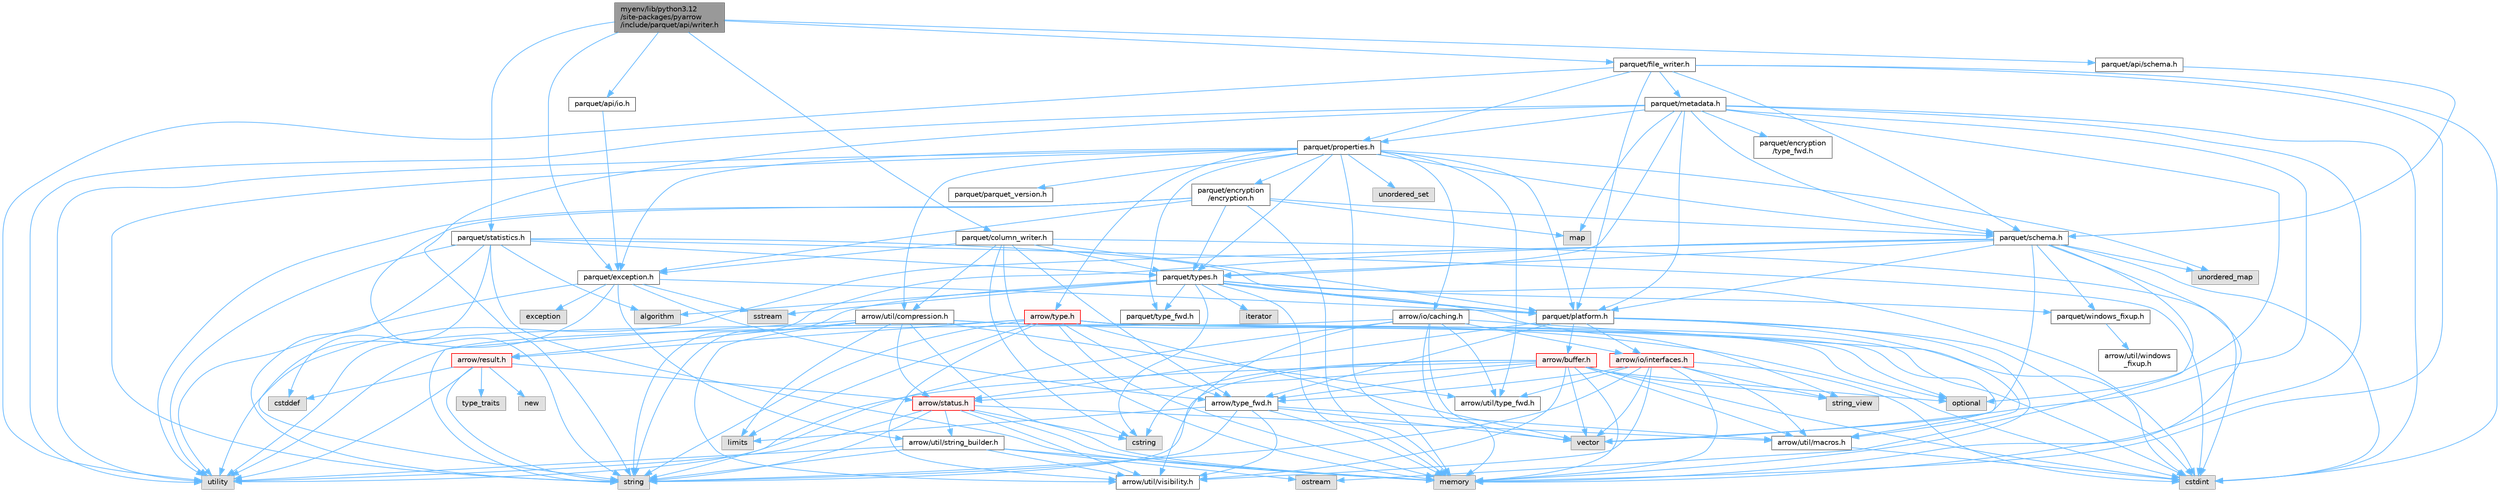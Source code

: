 digraph "myenv/lib/python3.12/site-packages/pyarrow/include/parquet/api/writer.h"
{
 // LATEX_PDF_SIZE
  bgcolor="transparent";
  edge [fontname=Helvetica,fontsize=10,labelfontname=Helvetica,labelfontsize=10];
  node [fontname=Helvetica,fontsize=10,shape=box,height=0.2,width=0.4];
  Node1 [id="Node000001",label="myenv/lib/python3.12\l/site-packages/pyarrow\l/include/parquet/api/writer.h",height=0.2,width=0.4,color="gray40", fillcolor="grey60", style="filled", fontcolor="black",tooltip=" "];
  Node1 -> Node2 [id="edge1_Node000001_Node000002",color="steelblue1",style="solid",tooltip=" "];
  Node2 [id="Node000002",label="parquet/api/io.h",height=0.2,width=0.4,color="grey40", fillcolor="white", style="filled",URL="$include_2parquet_2api_2io_8h.html",tooltip=" "];
  Node2 -> Node3 [id="edge2_Node000002_Node000003",color="steelblue1",style="solid",tooltip=" "];
  Node3 [id="Node000003",label="parquet/exception.h",height=0.2,width=0.4,color="grey40", fillcolor="white", style="filled",URL="$exception_8h.html",tooltip=" "];
  Node3 -> Node4 [id="edge3_Node000003_Node000004",color="steelblue1",style="solid",tooltip=" "];
  Node4 [id="Node000004",label="exception",height=0.2,width=0.4,color="grey60", fillcolor="#E0E0E0", style="filled",tooltip=" "];
  Node3 -> Node5 [id="edge4_Node000003_Node000005",color="steelblue1",style="solid",tooltip=" "];
  Node5 [id="Node000005",label="sstream",height=0.2,width=0.4,color="grey60", fillcolor="#E0E0E0", style="filled",tooltip=" "];
  Node3 -> Node6 [id="edge5_Node000003_Node000006",color="steelblue1",style="solid",tooltip=" "];
  Node6 [id="Node000006",label="string",height=0.2,width=0.4,color="grey60", fillcolor="#E0E0E0", style="filled",tooltip=" "];
  Node3 -> Node7 [id="edge6_Node000003_Node000007",color="steelblue1",style="solid",tooltip=" "];
  Node7 [id="Node000007",label="utility",height=0.2,width=0.4,color="grey60", fillcolor="#E0E0E0", style="filled",tooltip=" "];
  Node3 -> Node8 [id="edge7_Node000003_Node000008",color="steelblue1",style="solid",tooltip=" "];
  Node8 [id="Node000008",label="arrow/type_fwd.h",height=0.2,width=0.4,color="grey40", fillcolor="white", style="filled",URL="$arrow_2type__fwd_8h.html",tooltip=" "];
  Node8 -> Node9 [id="edge8_Node000008_Node000009",color="steelblue1",style="solid",tooltip=" "];
  Node9 [id="Node000009",label="limits",height=0.2,width=0.4,color="grey60", fillcolor="#E0E0E0", style="filled",tooltip=" "];
  Node8 -> Node10 [id="edge9_Node000008_Node000010",color="steelblue1",style="solid",tooltip=" "];
  Node10 [id="Node000010",label="memory",height=0.2,width=0.4,color="grey60", fillcolor="#E0E0E0", style="filled",tooltip=" "];
  Node8 -> Node6 [id="edge10_Node000008_Node000006",color="steelblue1",style="solid",tooltip=" "];
  Node8 -> Node11 [id="edge11_Node000008_Node000011",color="steelblue1",style="solid",tooltip=" "];
  Node11 [id="Node000011",label="vector",height=0.2,width=0.4,color="grey60", fillcolor="#E0E0E0", style="filled",tooltip=" "];
  Node8 -> Node12 [id="edge12_Node000008_Node000012",color="steelblue1",style="solid",tooltip=" "];
  Node12 [id="Node000012",label="arrow/util/macros.h",height=0.2,width=0.4,color="grey40", fillcolor="white", style="filled",URL="$macros_8h.html",tooltip=" "];
  Node12 -> Node13 [id="edge13_Node000012_Node000013",color="steelblue1",style="solid",tooltip=" "];
  Node13 [id="Node000013",label="cstdint",height=0.2,width=0.4,color="grey60", fillcolor="#E0E0E0", style="filled",tooltip=" "];
  Node8 -> Node14 [id="edge14_Node000008_Node000014",color="steelblue1",style="solid",tooltip=" "];
  Node14 [id="Node000014",label="arrow/util/visibility.h",height=0.2,width=0.4,color="grey40", fillcolor="white", style="filled",URL="$include_2arrow_2util_2visibility_8h.html",tooltip=" "];
  Node3 -> Node15 [id="edge15_Node000003_Node000015",color="steelblue1",style="solid",tooltip=" "];
  Node15 [id="Node000015",label="arrow/util/string_builder.h",height=0.2,width=0.4,color="grey40", fillcolor="white", style="filled",URL="$string__builder_8h.html",tooltip=" "];
  Node15 -> Node10 [id="edge16_Node000015_Node000010",color="steelblue1",style="solid",tooltip=" "];
  Node15 -> Node16 [id="edge17_Node000015_Node000016",color="steelblue1",style="solid",tooltip=" "];
  Node16 [id="Node000016",label="ostream",height=0.2,width=0.4,color="grey60", fillcolor="#E0E0E0", style="filled",tooltip=" "];
  Node15 -> Node6 [id="edge18_Node000015_Node000006",color="steelblue1",style="solid",tooltip=" "];
  Node15 -> Node7 [id="edge19_Node000015_Node000007",color="steelblue1",style="solid",tooltip=" "];
  Node15 -> Node14 [id="edge20_Node000015_Node000014",color="steelblue1",style="solid",tooltip=" "];
  Node3 -> Node17 [id="edge21_Node000003_Node000017",color="steelblue1",style="solid",tooltip=" "];
  Node17 [id="Node000017",label="parquet/platform.h",height=0.2,width=0.4,color="grey40", fillcolor="white", style="filled",URL="$include_2parquet_2platform_8h.html",tooltip=" "];
  Node17 -> Node13 [id="edge22_Node000017_Node000013",color="steelblue1",style="solid",tooltip=" "];
  Node17 -> Node10 [id="edge23_Node000017_Node000010",color="steelblue1",style="solid",tooltip=" "];
  Node17 -> Node18 [id="edge24_Node000017_Node000018",color="steelblue1",style="solid",tooltip=" "];
  Node18 [id="Node000018",label="arrow/buffer.h",height=0.2,width=0.4,color="red", fillcolor="#FFF0F0", style="filled",URL="$buffer_8h.html",tooltip=" "];
  Node18 -> Node13 [id="edge25_Node000018_Node000013",color="steelblue1",style="solid",tooltip=" "];
  Node18 -> Node19 [id="edge26_Node000018_Node000019",color="steelblue1",style="solid",tooltip=" "];
  Node19 [id="Node000019",label="cstring",height=0.2,width=0.4,color="grey60", fillcolor="#E0E0E0", style="filled",tooltip=" "];
  Node18 -> Node10 [id="edge27_Node000018_Node000010",color="steelblue1",style="solid",tooltip=" "];
  Node18 -> Node20 [id="edge28_Node000018_Node000020",color="steelblue1",style="solid",tooltip=" "];
  Node20 [id="Node000020",label="optional",height=0.2,width=0.4,color="grey60", fillcolor="#E0E0E0", style="filled",tooltip=" "];
  Node18 -> Node6 [id="edge29_Node000018_Node000006",color="steelblue1",style="solid",tooltip=" "];
  Node18 -> Node21 [id="edge30_Node000018_Node000021",color="steelblue1",style="solid",tooltip=" "];
  Node21 [id="Node000021",label="string_view",height=0.2,width=0.4,color="grey60", fillcolor="#E0E0E0", style="filled",tooltip=" "];
  Node18 -> Node7 [id="edge31_Node000018_Node000007",color="steelblue1",style="solid",tooltip=" "];
  Node18 -> Node11 [id="edge32_Node000018_Node000011",color="steelblue1",style="solid",tooltip=" "];
  Node18 -> Node29 [id="edge33_Node000018_Node000029",color="steelblue1",style="solid",tooltip=" "];
  Node29 [id="Node000029",label="arrow/status.h",height=0.2,width=0.4,color="red", fillcolor="#FFF0F0", style="filled",URL="$status_8h.html",tooltip=" "];
  Node29 -> Node19 [id="edge34_Node000029_Node000019",color="steelblue1",style="solid",tooltip=" "];
  Node29 -> Node10 [id="edge35_Node000029_Node000010",color="steelblue1",style="solid",tooltip=" "];
  Node29 -> Node6 [id="edge36_Node000029_Node000006",color="steelblue1",style="solid",tooltip=" "];
  Node29 -> Node7 [id="edge37_Node000029_Node000007",color="steelblue1",style="solid",tooltip=" "];
  Node29 -> Node12 [id="edge38_Node000029_Node000012",color="steelblue1",style="solid",tooltip=" "];
  Node29 -> Node15 [id="edge39_Node000029_Node000015",color="steelblue1",style="solid",tooltip=" "];
  Node29 -> Node14 [id="edge40_Node000029_Node000014",color="steelblue1",style="solid",tooltip=" "];
  Node18 -> Node8 [id="edge41_Node000018_Node000008",color="steelblue1",style="solid",tooltip=" "];
  Node18 -> Node12 [id="edge42_Node000018_Node000012",color="steelblue1",style="solid",tooltip=" "];
  Node18 -> Node14 [id="edge43_Node000018_Node000014",color="steelblue1",style="solid",tooltip=" "];
  Node17 -> Node36 [id="edge44_Node000017_Node000036",color="steelblue1",style="solid",tooltip=" "];
  Node36 [id="Node000036",label="arrow/io/interfaces.h",height=0.2,width=0.4,color="red", fillcolor="#FFF0F0", style="filled",URL="$interfaces_8h.html",tooltip=" "];
  Node36 -> Node13 [id="edge45_Node000036_Node000013",color="steelblue1",style="solid",tooltip=" "];
  Node36 -> Node10 [id="edge46_Node000036_Node000010",color="steelblue1",style="solid",tooltip=" "];
  Node36 -> Node6 [id="edge47_Node000036_Node000006",color="steelblue1",style="solid",tooltip=" "];
  Node36 -> Node21 [id="edge48_Node000036_Node000021",color="steelblue1",style="solid",tooltip=" "];
  Node36 -> Node11 [id="edge49_Node000036_Node000011",color="steelblue1",style="solid",tooltip=" "];
  Node36 -> Node8 [id="edge50_Node000036_Node000008",color="steelblue1",style="solid",tooltip=" "];
  Node36 -> Node12 [id="edge51_Node000036_Node000012",color="steelblue1",style="solid",tooltip=" "];
  Node36 -> Node38 [id="edge52_Node000036_Node000038",color="steelblue1",style="solid",tooltip=" "];
  Node38 [id="Node000038",label="arrow/util/type_fwd.h",height=0.2,width=0.4,color="grey40", fillcolor="white", style="filled",URL="$arrow_2util_2type__fwd_8h.html",tooltip=" "];
  Node36 -> Node14 [id="edge53_Node000036_Node000014",color="steelblue1",style="solid",tooltip=" "];
  Node17 -> Node29 [id="edge54_Node000017_Node000029",color="steelblue1",style="solid",tooltip=" "];
  Node17 -> Node8 [id="edge55_Node000017_Node000008",color="steelblue1",style="solid",tooltip=" "];
  Node17 -> Node12 [id="edge56_Node000017_Node000012",color="steelblue1",style="solid",tooltip=" "];
  Node1 -> Node39 [id="edge57_Node000001_Node000039",color="steelblue1",style="solid",tooltip=" "];
  Node39 [id="Node000039",label="parquet/api/schema.h",height=0.2,width=0.4,color="grey40", fillcolor="white", style="filled",URL="$api_2schema_8h.html",tooltip=" "];
  Node39 -> Node40 [id="edge58_Node000039_Node000040",color="steelblue1",style="solid",tooltip=" "];
  Node40 [id="Node000040",label="parquet/schema.h",height=0.2,width=0.4,color="grey40", fillcolor="white", style="filled",URL="$schema_8h.html",tooltip=" "];
  Node40 -> Node13 [id="edge59_Node000040_Node000013",color="steelblue1",style="solid",tooltip=" "];
  Node40 -> Node10 [id="edge60_Node000040_Node000010",color="steelblue1",style="solid",tooltip=" "];
  Node40 -> Node16 [id="edge61_Node000040_Node000016",color="steelblue1",style="solid",tooltip=" "];
  Node40 -> Node6 [id="edge62_Node000040_Node000006",color="steelblue1",style="solid",tooltip=" "];
  Node40 -> Node41 [id="edge63_Node000040_Node000041",color="steelblue1",style="solid",tooltip=" "];
  Node41 [id="Node000041",label="unordered_map",height=0.2,width=0.4,color="grey60", fillcolor="#E0E0E0", style="filled",tooltip=" "];
  Node40 -> Node7 [id="edge64_Node000040_Node000007",color="steelblue1",style="solid",tooltip=" "];
  Node40 -> Node11 [id="edge65_Node000040_Node000011",color="steelblue1",style="solid",tooltip=" "];
  Node40 -> Node17 [id="edge66_Node000040_Node000017",color="steelblue1",style="solid",tooltip=" "];
  Node40 -> Node42 [id="edge67_Node000040_Node000042",color="steelblue1",style="solid",tooltip=" "];
  Node42 [id="Node000042",label="parquet/types.h",height=0.2,width=0.4,color="grey40", fillcolor="white", style="filled",URL="$parquet_2types_8h.html",tooltip=" "];
  Node42 -> Node43 [id="edge68_Node000042_Node000043",color="steelblue1",style="solid",tooltip=" "];
  Node43 [id="Node000043",label="algorithm",height=0.2,width=0.4,color="grey60", fillcolor="#E0E0E0", style="filled",tooltip=" "];
  Node42 -> Node13 [id="edge69_Node000042_Node000013",color="steelblue1",style="solid",tooltip=" "];
  Node42 -> Node19 [id="edge70_Node000042_Node000019",color="steelblue1",style="solid",tooltip=" "];
  Node42 -> Node35 [id="edge71_Node000042_Node000035",color="steelblue1",style="solid",tooltip=" "];
  Node35 [id="Node000035",label="iterator",height=0.2,width=0.4,color="grey60", fillcolor="#E0E0E0", style="filled",tooltip=" "];
  Node42 -> Node10 [id="edge72_Node000042_Node000010",color="steelblue1",style="solid",tooltip=" "];
  Node42 -> Node5 [id="edge73_Node000042_Node000005",color="steelblue1",style="solid",tooltip=" "];
  Node42 -> Node6 [id="edge74_Node000042_Node000006",color="steelblue1",style="solid",tooltip=" "];
  Node42 -> Node21 [id="edge75_Node000042_Node000021",color="steelblue1",style="solid",tooltip=" "];
  Node42 -> Node17 [id="edge76_Node000042_Node000017",color="steelblue1",style="solid",tooltip=" "];
  Node42 -> Node44 [id="edge77_Node000042_Node000044",color="steelblue1",style="solid",tooltip=" "];
  Node44 [id="Node000044",label="parquet/type_fwd.h",height=0.2,width=0.4,color="grey40", fillcolor="white", style="filled",URL="$parquet_2type__fwd_8h.html",tooltip=" "];
  Node42 -> Node45 [id="edge78_Node000042_Node000045",color="steelblue1",style="solid",tooltip=" "];
  Node45 [id="Node000045",label="parquet/windows_fixup.h",height=0.2,width=0.4,color="grey40", fillcolor="white", style="filled",URL="$parquet_2windows__fixup_8h.html",tooltip=" "];
  Node45 -> Node46 [id="edge79_Node000045_Node000046",color="steelblue1",style="solid",tooltip=" "];
  Node46 [id="Node000046",label="arrow/util/windows\l_fixup.h",height=0.2,width=0.4,color="grey40", fillcolor="white", style="filled",URL="$arrow_2util_2windows__fixup_8h.html",tooltip=" "];
  Node40 -> Node45 [id="edge80_Node000040_Node000045",color="steelblue1",style="solid",tooltip=" "];
  Node1 -> Node47 [id="edge81_Node000001_Node000047",color="steelblue1",style="solid",tooltip=" "];
  Node47 [id="Node000047",label="parquet/column_writer.h",height=0.2,width=0.4,color="grey40", fillcolor="white", style="filled",URL="$column__writer_8h.html",tooltip=" "];
  Node47 -> Node13 [id="edge82_Node000047_Node000013",color="steelblue1",style="solid",tooltip=" "];
  Node47 -> Node19 [id="edge83_Node000047_Node000019",color="steelblue1",style="solid",tooltip=" "];
  Node47 -> Node10 [id="edge84_Node000047_Node000010",color="steelblue1",style="solid",tooltip=" "];
  Node47 -> Node8 [id="edge85_Node000047_Node000008",color="steelblue1",style="solid",tooltip=" "];
  Node47 -> Node48 [id="edge86_Node000047_Node000048",color="steelblue1",style="solid",tooltip=" "];
  Node48 [id="Node000048",label="arrow/util/compression.h",height=0.2,width=0.4,color="grey40", fillcolor="white", style="filled",URL="$compression_8h.html",tooltip=" "];
  Node48 -> Node13 [id="edge87_Node000048_Node000013",color="steelblue1",style="solid",tooltip=" "];
  Node48 -> Node9 [id="edge88_Node000048_Node000009",color="steelblue1",style="solid",tooltip=" "];
  Node48 -> Node10 [id="edge89_Node000048_Node000010",color="steelblue1",style="solid",tooltip=" "];
  Node48 -> Node20 [id="edge90_Node000048_Node000020",color="steelblue1",style="solid",tooltip=" "];
  Node48 -> Node6 [id="edge91_Node000048_Node000006",color="steelblue1",style="solid",tooltip=" "];
  Node48 -> Node25 [id="edge92_Node000048_Node000025",color="steelblue1",style="solid",tooltip=" "];
  Node25 [id="Node000025",label="arrow/result.h",height=0.2,width=0.4,color="red", fillcolor="#FFF0F0", style="filled",URL="$result_8h.html",tooltip=" "];
  Node25 -> Node26 [id="edge93_Node000025_Node000026",color="steelblue1",style="solid",tooltip=" "];
  Node26 [id="Node000026",label="cstddef",height=0.2,width=0.4,color="grey60", fillcolor="#E0E0E0", style="filled",tooltip=" "];
  Node25 -> Node27 [id="edge94_Node000025_Node000027",color="steelblue1",style="solid",tooltip=" "];
  Node27 [id="Node000027",label="new",height=0.2,width=0.4,color="grey60", fillcolor="#E0E0E0", style="filled",tooltip=" "];
  Node25 -> Node6 [id="edge95_Node000025_Node000006",color="steelblue1",style="solid",tooltip=" "];
  Node25 -> Node28 [id="edge96_Node000025_Node000028",color="steelblue1",style="solid",tooltip=" "];
  Node28 [id="Node000028",label="type_traits",height=0.2,width=0.4,color="grey60", fillcolor="#E0E0E0", style="filled",tooltip=" "];
  Node25 -> Node7 [id="edge97_Node000025_Node000007",color="steelblue1",style="solid",tooltip=" "];
  Node25 -> Node29 [id="edge98_Node000025_Node000029",color="steelblue1",style="solid",tooltip=" "];
  Node48 -> Node29 [id="edge99_Node000048_Node000029",color="steelblue1",style="solid",tooltip=" "];
  Node48 -> Node38 [id="edge100_Node000048_Node000038",color="steelblue1",style="solid",tooltip=" "];
  Node48 -> Node14 [id="edge101_Node000048_Node000014",color="steelblue1",style="solid",tooltip=" "];
  Node47 -> Node3 [id="edge102_Node000047_Node000003",color="steelblue1",style="solid",tooltip=" "];
  Node47 -> Node17 [id="edge103_Node000047_Node000017",color="steelblue1",style="solid",tooltip=" "];
  Node47 -> Node42 [id="edge104_Node000047_Node000042",color="steelblue1",style="solid",tooltip=" "];
  Node1 -> Node3 [id="edge105_Node000001_Node000003",color="steelblue1",style="solid",tooltip=" "];
  Node1 -> Node49 [id="edge106_Node000001_Node000049",color="steelblue1",style="solid",tooltip=" "];
  Node49 [id="Node000049",label="parquet/file_writer.h",height=0.2,width=0.4,color="grey40", fillcolor="white", style="filled",URL="$file__writer_8h.html",tooltip=" "];
  Node49 -> Node13 [id="edge107_Node000049_Node000013",color="steelblue1",style="solid",tooltip=" "];
  Node49 -> Node10 [id="edge108_Node000049_Node000010",color="steelblue1",style="solid",tooltip=" "];
  Node49 -> Node7 [id="edge109_Node000049_Node000007",color="steelblue1",style="solid",tooltip=" "];
  Node49 -> Node50 [id="edge110_Node000049_Node000050",color="steelblue1",style="solid",tooltip=" "];
  Node50 [id="Node000050",label="parquet/metadata.h",height=0.2,width=0.4,color="grey40", fillcolor="white", style="filled",URL="$metadata_8h.html",tooltip=" "];
  Node50 -> Node13 [id="edge111_Node000050_Node000013",color="steelblue1",style="solid",tooltip=" "];
  Node50 -> Node51 [id="edge112_Node000050_Node000051",color="steelblue1",style="solid",tooltip=" "];
  Node51 [id="Node000051",label="map",height=0.2,width=0.4,color="grey60", fillcolor="#E0E0E0", style="filled",tooltip=" "];
  Node50 -> Node10 [id="edge113_Node000050_Node000010",color="steelblue1",style="solid",tooltip=" "];
  Node50 -> Node20 [id="edge114_Node000050_Node000020",color="steelblue1",style="solid",tooltip=" "];
  Node50 -> Node6 [id="edge115_Node000050_Node000006",color="steelblue1",style="solid",tooltip=" "];
  Node50 -> Node7 [id="edge116_Node000050_Node000007",color="steelblue1",style="solid",tooltip=" "];
  Node50 -> Node11 [id="edge117_Node000050_Node000011",color="steelblue1",style="solid",tooltip=" "];
  Node50 -> Node52 [id="edge118_Node000050_Node000052",color="steelblue1",style="solid",tooltip=" "];
  Node52 [id="Node000052",label="parquet/encryption\l/type_fwd.h",height=0.2,width=0.4,color="grey40", fillcolor="white", style="filled",URL="$parquet_2encryption_2type__fwd_8h.html",tooltip=" "];
  Node50 -> Node17 [id="edge119_Node000050_Node000017",color="steelblue1",style="solid",tooltip=" "];
  Node50 -> Node53 [id="edge120_Node000050_Node000053",color="steelblue1",style="solid",tooltip=" "];
  Node53 [id="Node000053",label="parquet/properties.h",height=0.2,width=0.4,color="grey40", fillcolor="white", style="filled",URL="$properties_8h.html",tooltip=" "];
  Node53 -> Node10 [id="edge121_Node000053_Node000010",color="steelblue1",style="solid",tooltip=" "];
  Node53 -> Node6 [id="edge122_Node000053_Node000006",color="steelblue1",style="solid",tooltip=" "];
  Node53 -> Node41 [id="edge123_Node000053_Node000041",color="steelblue1",style="solid",tooltip=" "];
  Node53 -> Node54 [id="edge124_Node000053_Node000054",color="steelblue1",style="solid",tooltip=" "];
  Node54 [id="Node000054",label="unordered_set",height=0.2,width=0.4,color="grey60", fillcolor="#E0E0E0", style="filled",tooltip=" "];
  Node53 -> Node7 [id="edge125_Node000053_Node000007",color="steelblue1",style="solid",tooltip=" "];
  Node53 -> Node55 [id="edge126_Node000053_Node000055",color="steelblue1",style="solid",tooltip=" "];
  Node55 [id="Node000055",label="arrow/io/caching.h",height=0.2,width=0.4,color="grey40", fillcolor="white", style="filled",URL="$caching_8h.html",tooltip=" "];
  Node55 -> Node13 [id="edge127_Node000055_Node000013",color="steelblue1",style="solid",tooltip=" "];
  Node55 -> Node10 [id="edge128_Node000055_Node000010",color="steelblue1",style="solid",tooltip=" "];
  Node55 -> Node6 [id="edge129_Node000055_Node000006",color="steelblue1",style="solid",tooltip=" "];
  Node55 -> Node7 [id="edge130_Node000055_Node000007",color="steelblue1",style="solid",tooltip=" "];
  Node55 -> Node11 [id="edge131_Node000055_Node000011",color="steelblue1",style="solid",tooltip=" "];
  Node55 -> Node36 [id="edge132_Node000055_Node000036",color="steelblue1",style="solid",tooltip=" "];
  Node55 -> Node38 [id="edge133_Node000055_Node000038",color="steelblue1",style="solid",tooltip=" "];
  Node55 -> Node14 [id="edge134_Node000055_Node000014",color="steelblue1",style="solid",tooltip=" "];
  Node53 -> Node56 [id="edge135_Node000053_Node000056",color="steelblue1",style="solid",tooltip=" "];
  Node56 [id="Node000056",label="arrow/type.h",height=0.2,width=0.4,color="red", fillcolor="#FFF0F0", style="filled",URL="$type_8h.html",tooltip=" "];
  Node56 -> Node13 [id="edge136_Node000056_Node000013",color="steelblue1",style="solid",tooltip=" "];
  Node56 -> Node9 [id="edge137_Node000056_Node000009",color="steelblue1",style="solid",tooltip=" "];
  Node56 -> Node10 [id="edge138_Node000056_Node000010",color="steelblue1",style="solid",tooltip=" "];
  Node56 -> Node20 [id="edge139_Node000056_Node000020",color="steelblue1",style="solid",tooltip=" "];
  Node56 -> Node6 [id="edge140_Node000056_Node000006",color="steelblue1",style="solid",tooltip=" "];
  Node56 -> Node7 [id="edge141_Node000056_Node000007",color="steelblue1",style="solid",tooltip=" "];
  Node56 -> Node11 [id="edge142_Node000056_Node000011",color="steelblue1",style="solid",tooltip=" "];
  Node56 -> Node25 [id="edge143_Node000056_Node000025",color="steelblue1",style="solid",tooltip=" "];
  Node56 -> Node8 [id="edge144_Node000056_Node000008",color="steelblue1",style="solid",tooltip=" "];
  Node56 -> Node12 [id="edge145_Node000056_Node000012",color="steelblue1",style="solid",tooltip=" "];
  Node56 -> Node14 [id="edge146_Node000056_Node000014",color="steelblue1",style="solid",tooltip=" "];
  Node53 -> Node48 [id="edge147_Node000053_Node000048",color="steelblue1",style="solid",tooltip=" "];
  Node53 -> Node38 [id="edge148_Node000053_Node000038",color="steelblue1",style="solid",tooltip=" "];
  Node53 -> Node66 [id="edge149_Node000053_Node000066",color="steelblue1",style="solid",tooltip=" "];
  Node66 [id="Node000066",label="parquet/encryption\l/encryption.h",height=0.2,width=0.4,color="grey40", fillcolor="white", style="filled",URL="$encryption_8h.html",tooltip=" "];
  Node66 -> Node51 [id="edge150_Node000066_Node000051",color="steelblue1",style="solid",tooltip=" "];
  Node66 -> Node10 [id="edge151_Node000066_Node000010",color="steelblue1",style="solid",tooltip=" "];
  Node66 -> Node6 [id="edge152_Node000066_Node000006",color="steelblue1",style="solid",tooltip=" "];
  Node66 -> Node7 [id="edge153_Node000066_Node000007",color="steelblue1",style="solid",tooltip=" "];
  Node66 -> Node3 [id="edge154_Node000066_Node000003",color="steelblue1",style="solid",tooltip=" "];
  Node66 -> Node40 [id="edge155_Node000066_Node000040",color="steelblue1",style="solid",tooltip=" "];
  Node66 -> Node42 [id="edge156_Node000066_Node000042",color="steelblue1",style="solid",tooltip=" "];
  Node53 -> Node3 [id="edge157_Node000053_Node000003",color="steelblue1",style="solid",tooltip=" "];
  Node53 -> Node67 [id="edge158_Node000053_Node000067",color="steelblue1",style="solid",tooltip=" "];
  Node67 [id="Node000067",label="parquet/parquet_version.h",height=0.2,width=0.4,color="grey40", fillcolor="white", style="filled",URL="$parquet__version_8h.html",tooltip=" "];
  Node53 -> Node17 [id="edge159_Node000053_Node000017",color="steelblue1",style="solid",tooltip=" "];
  Node53 -> Node40 [id="edge160_Node000053_Node000040",color="steelblue1",style="solid",tooltip=" "];
  Node53 -> Node44 [id="edge161_Node000053_Node000044",color="steelblue1",style="solid",tooltip=" "];
  Node53 -> Node42 [id="edge162_Node000053_Node000042",color="steelblue1",style="solid",tooltip=" "];
  Node50 -> Node40 [id="edge163_Node000050_Node000040",color="steelblue1",style="solid",tooltip=" "];
  Node50 -> Node42 [id="edge164_Node000050_Node000042",color="steelblue1",style="solid",tooltip=" "];
  Node49 -> Node17 [id="edge165_Node000049_Node000017",color="steelblue1",style="solid",tooltip=" "];
  Node49 -> Node53 [id="edge166_Node000049_Node000053",color="steelblue1",style="solid",tooltip=" "];
  Node49 -> Node40 [id="edge167_Node000049_Node000040",color="steelblue1",style="solid",tooltip=" "];
  Node1 -> Node68 [id="edge168_Node000001_Node000068",color="steelblue1",style="solid",tooltip=" "];
  Node68 [id="Node000068",label="parquet/statistics.h",height=0.2,width=0.4,color="grey40", fillcolor="white", style="filled",URL="$parquet_2statistics_8h.html",tooltip=" "];
  Node68 -> Node43 [id="edge169_Node000068_Node000043",color="steelblue1",style="solid",tooltip=" "];
  Node68 -> Node26 [id="edge170_Node000068_Node000026",color="steelblue1",style="solid",tooltip=" "];
  Node68 -> Node13 [id="edge171_Node000068_Node000013",color="steelblue1",style="solid",tooltip=" "];
  Node68 -> Node10 [id="edge172_Node000068_Node000010",color="steelblue1",style="solid",tooltip=" "];
  Node68 -> Node6 [id="edge173_Node000068_Node000006",color="steelblue1",style="solid",tooltip=" "];
  Node68 -> Node7 [id="edge174_Node000068_Node000007",color="steelblue1",style="solid",tooltip=" "];
  Node68 -> Node17 [id="edge175_Node000068_Node000017",color="steelblue1",style="solid",tooltip=" "];
  Node68 -> Node42 [id="edge176_Node000068_Node000042",color="steelblue1",style="solid",tooltip=" "];
}
